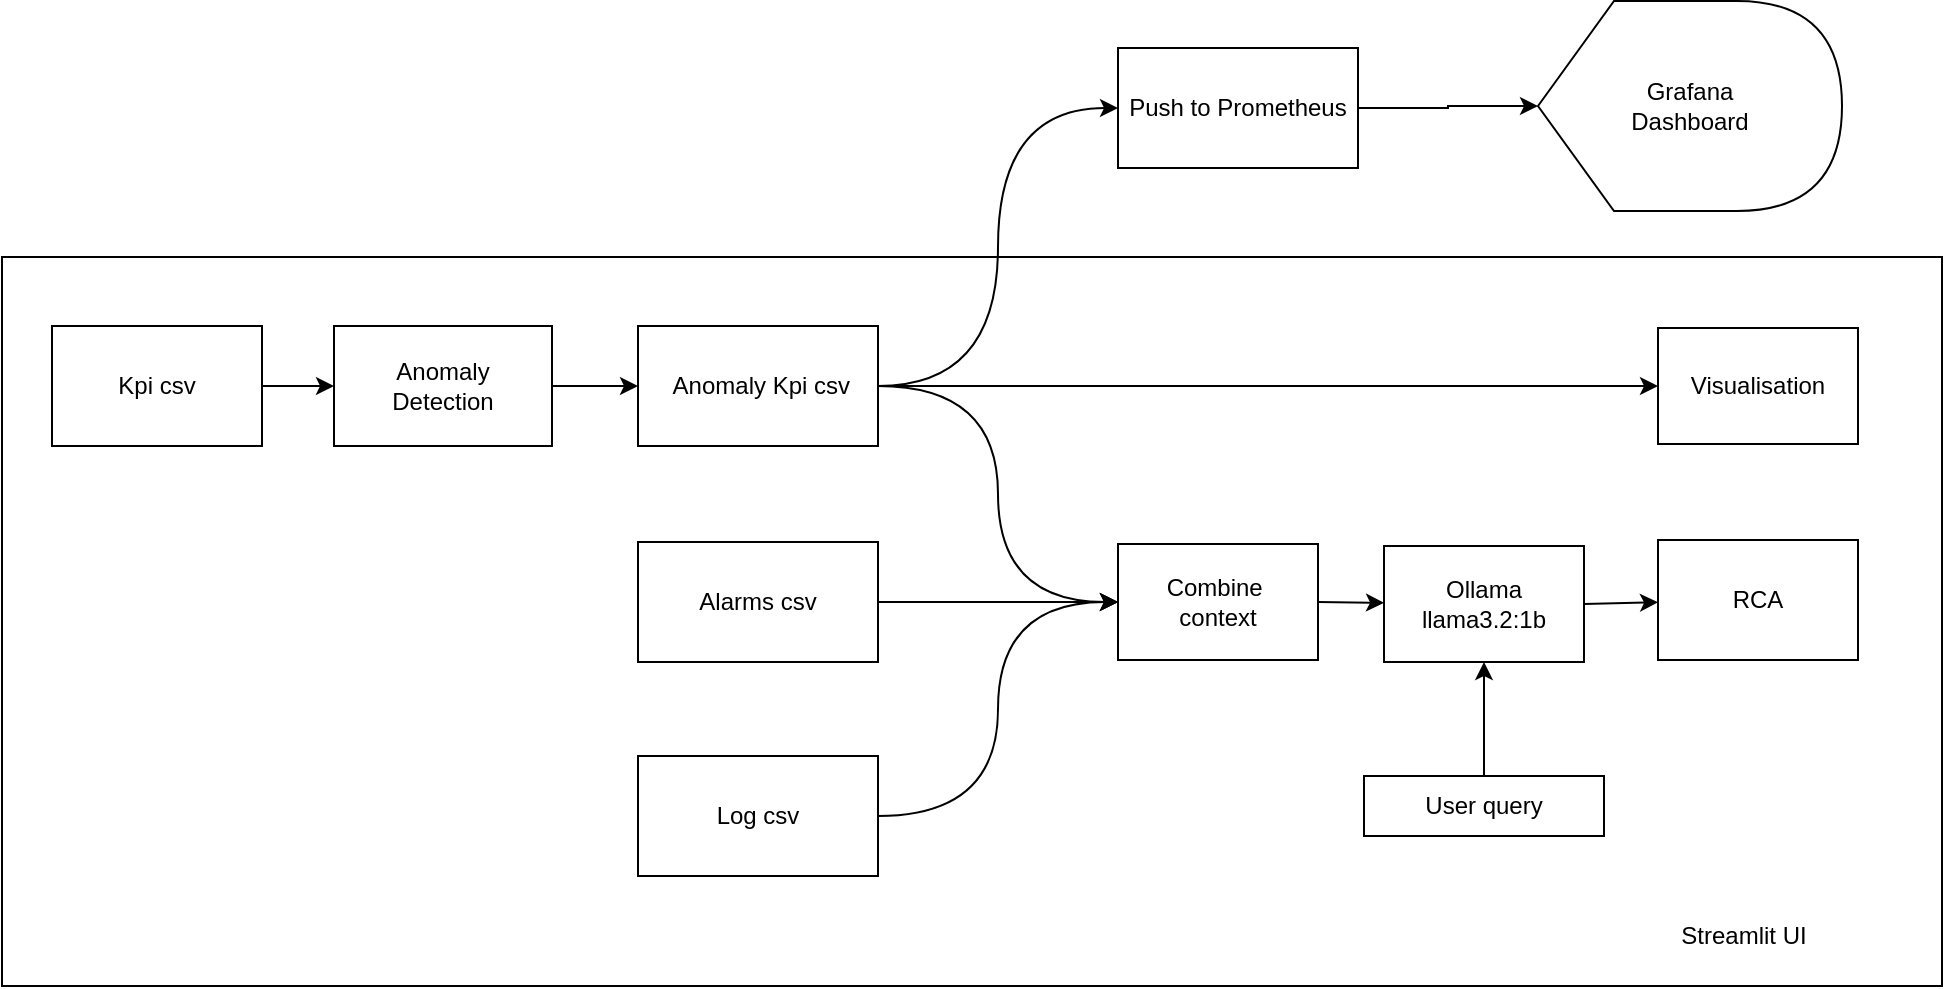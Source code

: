 <mxfile version="28.1.0">
  <diagram name="Page-1" id="AxvCGfv7gFu9XTUFDtna">
    <mxGraphModel dx="1303" dy="659" grid="1" gridSize="10" guides="1" tooltips="1" connect="1" arrows="1" fold="1" page="1" pageScale="1" pageWidth="850" pageHeight="1100" math="0" shadow="0">
      <root>
        <mxCell id="0" />
        <mxCell id="1" parent="0" />
        <mxCell id="qW6XLKJ1FmYa2xo95MuG-18" value="" style="rounded=0;whiteSpace=wrap;html=1;" vertex="1" parent="1">
          <mxGeometry x="10" y="225.5" width="970" height="364.5" as="geometry" />
        </mxCell>
        <mxCell id="qW6XLKJ1FmYa2xo95MuG-16" style="edgeStyle=orthogonalEdgeStyle;curved=1;rounded=0;orthogonalLoop=1;jettySize=auto;html=1;exitX=1;exitY=0.5;exitDx=0;exitDy=0;entryX=0;entryY=0.5;entryDx=0;entryDy=0;" edge="1" parent="1" source="qW6XLKJ1FmYa2xo95MuG-2" target="qW6XLKJ1FmYa2xo95MuG-5">
          <mxGeometry relative="1" as="geometry" />
        </mxCell>
        <mxCell id="qW6XLKJ1FmYa2xo95MuG-20" style="edgeStyle=orthogonalEdgeStyle;curved=1;rounded=0;orthogonalLoop=1;jettySize=auto;html=1;exitX=1;exitY=0.5;exitDx=0;exitDy=0;entryX=0;entryY=0.5;entryDx=0;entryDy=0;" edge="1" parent="1" source="qW6XLKJ1FmYa2xo95MuG-2" target="qW6XLKJ1FmYa2xo95MuG-10">
          <mxGeometry relative="1" as="geometry" />
        </mxCell>
        <mxCell id="qW6XLKJ1FmYa2xo95MuG-42" style="rounded=0;orthogonalLoop=1;jettySize=auto;html=1;exitX=1;exitY=0.5;exitDx=0;exitDy=0;entryX=0;entryY=0.5;entryDx=0;entryDy=0;" edge="1" parent="1" source="qW6XLKJ1FmYa2xo95MuG-2" target="qW6XLKJ1FmYa2xo95MuG-34">
          <mxGeometry relative="1" as="geometry" />
        </mxCell>
        <mxCell id="qW6XLKJ1FmYa2xo95MuG-2" value="&amp;nbsp;Anomaly Kpi csv" style="rounded=0;whiteSpace=wrap;html=1;" vertex="1" parent="1">
          <mxGeometry x="328" y="260" width="120" height="60" as="geometry" />
        </mxCell>
        <mxCell id="qW6XLKJ1FmYa2xo95MuG-4" style="edgeStyle=orthogonalEdgeStyle;rounded=0;orthogonalLoop=1;jettySize=auto;html=1;exitX=1;exitY=0.5;exitDx=0;exitDy=0;" edge="1" parent="1" source="qW6XLKJ1FmYa2xo95MuG-5" target="qW6XLKJ1FmYa2xo95MuG-6">
          <mxGeometry relative="1" as="geometry" />
        </mxCell>
        <mxCell id="qW6XLKJ1FmYa2xo95MuG-5" value="Push to Prometheus" style="rounded=0;whiteSpace=wrap;html=1;" vertex="1" parent="1">
          <mxGeometry x="568" y="121" width="120" height="60" as="geometry" />
        </mxCell>
        <mxCell id="qW6XLKJ1FmYa2xo95MuG-6" value="Grafana &lt;br&gt;Dashboard" style="shape=display;whiteSpace=wrap;html=1;" vertex="1" parent="1">
          <mxGeometry x="778" y="97.5" width="152" height="105" as="geometry" />
        </mxCell>
        <mxCell id="qW6XLKJ1FmYa2xo95MuG-12" style="edgeStyle=orthogonalEdgeStyle;rounded=0;orthogonalLoop=1;jettySize=auto;html=1;exitX=1;exitY=0.5;exitDx=0;exitDy=0;entryX=0;entryY=0.5;entryDx=0;entryDy=0;" edge="1" parent="1" source="qW6XLKJ1FmYa2xo95MuG-8" target="qW6XLKJ1FmYa2xo95MuG-10">
          <mxGeometry relative="1" as="geometry" />
        </mxCell>
        <mxCell id="qW6XLKJ1FmYa2xo95MuG-8" value="Alarms csv" style="rounded=0;whiteSpace=wrap;html=1;" vertex="1" parent="1">
          <mxGeometry x="328" y="368" width="120" height="60" as="geometry" />
        </mxCell>
        <mxCell id="qW6XLKJ1FmYa2xo95MuG-24" style="edgeStyle=orthogonalEdgeStyle;curved=1;rounded=0;orthogonalLoop=1;jettySize=auto;html=1;exitX=1;exitY=0.5;exitDx=0;exitDy=0;entryX=0;entryY=0.5;entryDx=0;entryDy=0;" edge="1" parent="1" source="qW6XLKJ1FmYa2xo95MuG-9" target="qW6XLKJ1FmYa2xo95MuG-10">
          <mxGeometry relative="1" as="geometry" />
        </mxCell>
        <mxCell id="qW6XLKJ1FmYa2xo95MuG-9" value="Log csv" style="rounded=0;whiteSpace=wrap;html=1;" vertex="1" parent="1">
          <mxGeometry x="328" y="475" width="120" height="60" as="geometry" />
        </mxCell>
        <mxCell id="qW6XLKJ1FmYa2xo95MuG-29" style="rounded=0;orthogonalLoop=1;jettySize=auto;html=1;exitX=1;exitY=0.5;exitDx=0;exitDy=0;" edge="1" parent="1" source="qW6XLKJ1FmYa2xo95MuG-10" target="qW6XLKJ1FmYa2xo95MuG-28">
          <mxGeometry relative="1" as="geometry" />
        </mxCell>
        <mxCell id="qW6XLKJ1FmYa2xo95MuG-10" value="Combine&amp;nbsp;&lt;div&gt;context&lt;/div&gt;" style="rounded=0;whiteSpace=wrap;html=1;" vertex="1" parent="1">
          <mxGeometry x="568" y="369" width="100" height="58" as="geometry" />
        </mxCell>
        <mxCell id="qW6XLKJ1FmYa2xo95MuG-15" value="RCA" style="rounded=0;whiteSpace=wrap;html=1;" vertex="1" parent="1">
          <mxGeometry x="838" y="367" width="100" height="60" as="geometry" />
        </mxCell>
        <mxCell id="qW6XLKJ1FmYa2xo95MuG-19" value="Streamlit UI" style="text;strokeColor=none;align=center;fillColor=none;html=1;verticalAlign=middle;whiteSpace=wrap;rounded=0;" vertex="1" parent="1">
          <mxGeometry x="824" y="550" width="114" height="30" as="geometry" />
        </mxCell>
        <mxCell id="qW6XLKJ1FmYa2xo95MuG-33" style="rounded=0;orthogonalLoop=1;jettySize=auto;html=1;exitX=0.5;exitY=0;exitDx=0;exitDy=0;" edge="1" parent="1" source="qW6XLKJ1FmYa2xo95MuG-26" target="qW6XLKJ1FmYa2xo95MuG-28">
          <mxGeometry relative="1" as="geometry" />
        </mxCell>
        <mxCell id="qW6XLKJ1FmYa2xo95MuG-26" value="User query" style="rounded=0;whiteSpace=wrap;html=1;" vertex="1" parent="1">
          <mxGeometry x="691" y="485" width="120" height="30" as="geometry" />
        </mxCell>
        <mxCell id="qW6XLKJ1FmYa2xo95MuG-30" style="rounded=0;orthogonalLoop=1;jettySize=auto;html=1;exitX=1;exitY=0.5;exitDx=0;exitDy=0;" edge="1" parent="1" source="qW6XLKJ1FmYa2xo95MuG-28" target="qW6XLKJ1FmYa2xo95MuG-15">
          <mxGeometry relative="1" as="geometry" />
        </mxCell>
        <mxCell id="qW6XLKJ1FmYa2xo95MuG-28" value="&lt;span style=&quot;background-color: transparent; color: light-dark(rgb(0, 0, 0), rgb(255, 255, 255));&quot;&gt;Ollama&lt;br&gt;&lt;/span&gt;&lt;div&gt;&lt;span style=&quot;background-color: transparent; color: light-dark(rgb(0, 0, 0), rgb(255, 255, 255));&quot;&gt;llama3.2:&lt;/span&gt;&lt;span style=&quot;background-color: transparent; color: light-dark(rgb(0, 0, 0), rgb(255, 255, 255));&quot;&gt;1b&lt;/span&gt;&lt;/div&gt;" style="rounded=0;whiteSpace=wrap;html=1;" vertex="1" parent="1">
          <mxGeometry x="701" y="370" width="100" height="58" as="geometry" />
        </mxCell>
        <mxCell id="qW6XLKJ1FmYa2xo95MuG-34" value="Visualisation" style="rounded=0;whiteSpace=wrap;html=1;" vertex="1" parent="1">
          <mxGeometry x="838" y="261" width="100" height="58" as="geometry" />
        </mxCell>
        <mxCell id="qW6XLKJ1FmYa2xo95MuG-38" value="" style="edgeStyle=orthogonalEdgeStyle;curved=1;rounded=0;orthogonalLoop=1;jettySize=auto;html=1;" edge="1" parent="1" source="qW6XLKJ1FmYa2xo95MuG-36" target="qW6XLKJ1FmYa2xo95MuG-37">
          <mxGeometry relative="1" as="geometry" />
        </mxCell>
        <mxCell id="qW6XLKJ1FmYa2xo95MuG-36" value="Kpi csv" style="rounded=0;whiteSpace=wrap;html=1;" vertex="1" parent="1">
          <mxGeometry x="35" y="260" width="105" height="60" as="geometry" />
        </mxCell>
        <mxCell id="qW6XLKJ1FmYa2xo95MuG-39" style="edgeStyle=orthogonalEdgeStyle;curved=1;rounded=0;orthogonalLoop=1;jettySize=auto;html=1;" edge="1" parent="1" source="qW6XLKJ1FmYa2xo95MuG-37" target="qW6XLKJ1FmYa2xo95MuG-2">
          <mxGeometry relative="1" as="geometry" />
        </mxCell>
        <mxCell id="qW6XLKJ1FmYa2xo95MuG-37" value="Anomaly&lt;div&gt;Detection&lt;/div&gt;" style="rounded=0;whiteSpace=wrap;html=1;" vertex="1" parent="1">
          <mxGeometry x="176" y="260" width="109" height="60" as="geometry" />
        </mxCell>
      </root>
    </mxGraphModel>
  </diagram>
</mxfile>
